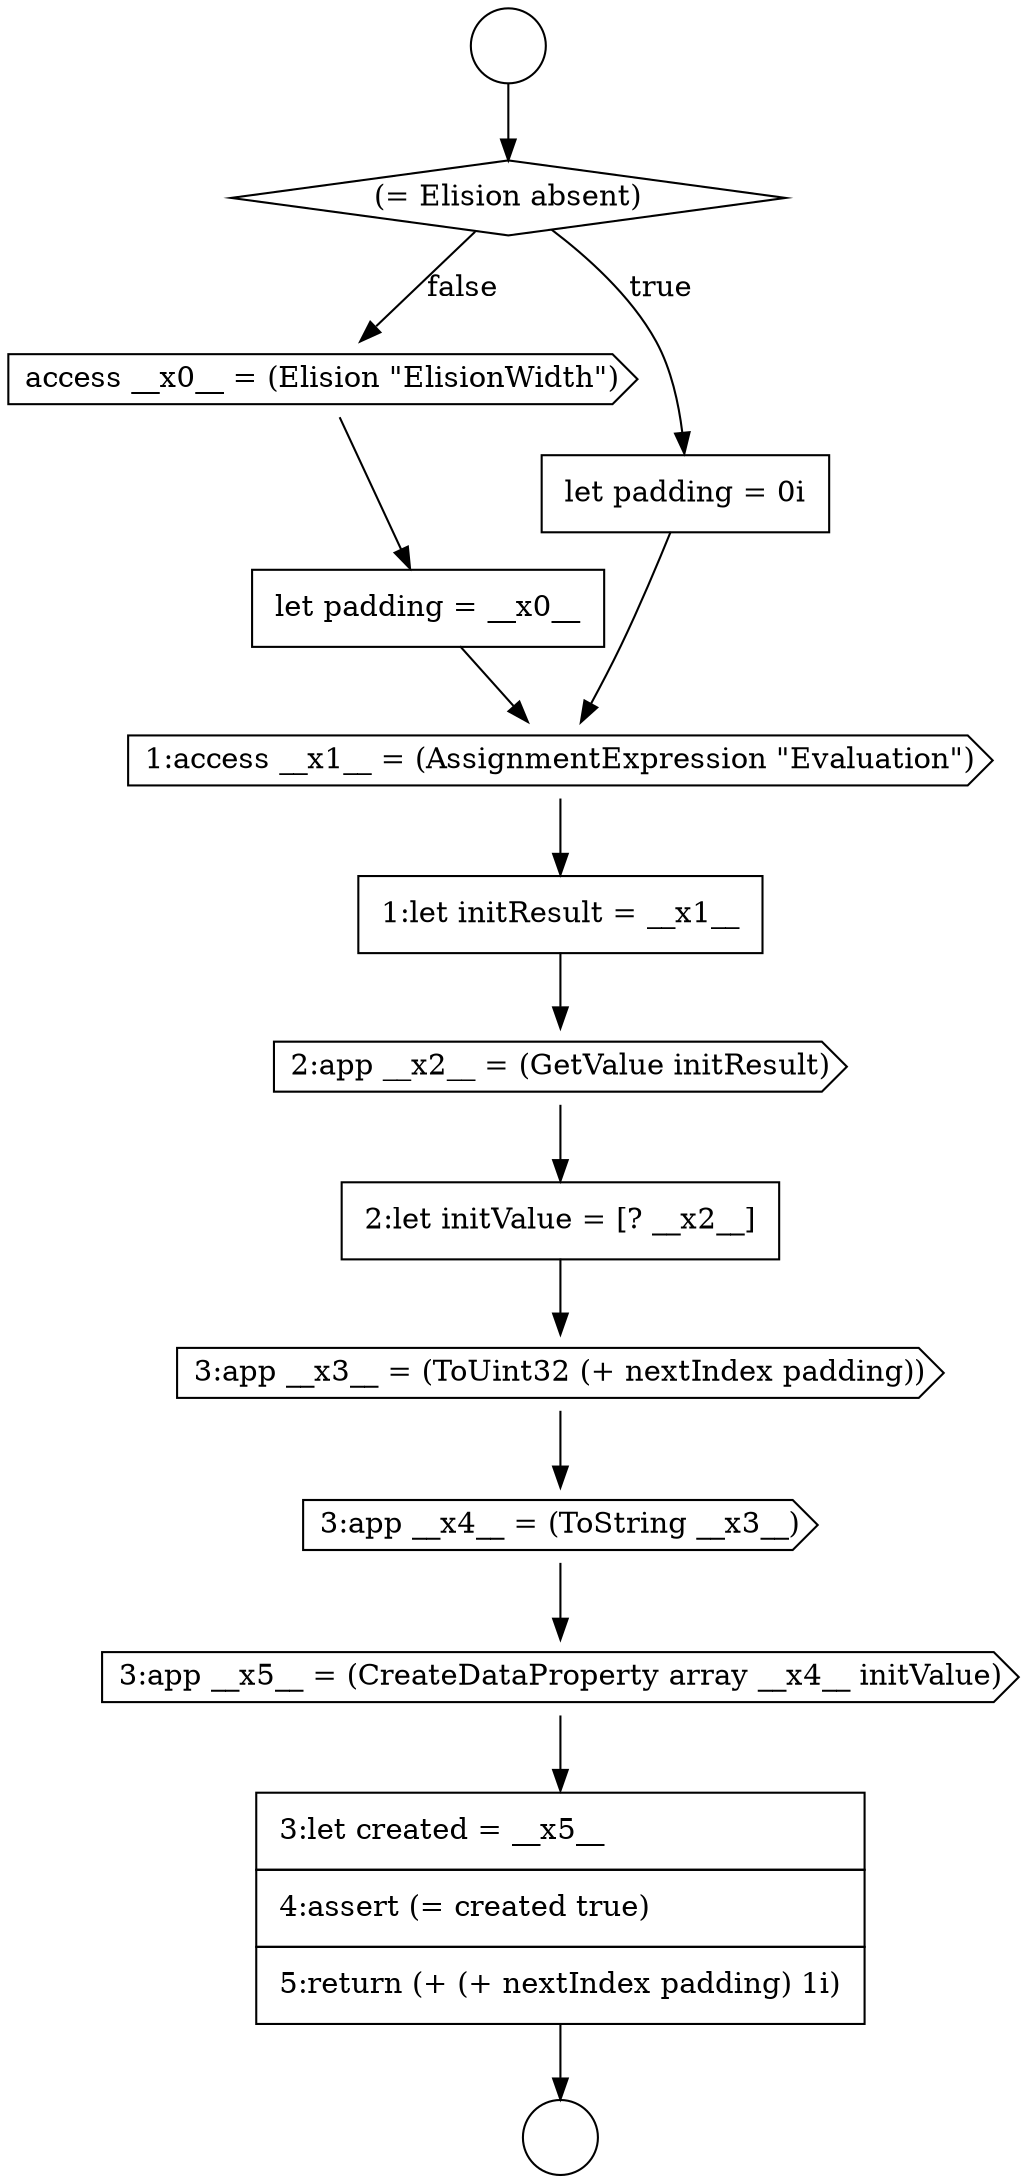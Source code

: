 digraph {
  node3332 [shape=none, margin=0, label=<<font color="black">
    <table border="0" cellborder="1" cellspacing="0" cellpadding="10">
      <tr><td align="left">2:let initValue = [? __x2__]</td></tr>
    </table>
  </font>> color="black" fillcolor="white" style=filled]
  node3335 [shape=cds, label=<<font color="black">3:app __x5__ = (CreateDataProperty array __x4__ initValue)</font>> color="black" fillcolor="white" style=filled]
  node3327 [shape=cds, label=<<font color="black">access __x0__ = (Elision &quot;ElisionWidth&quot;)</font>> color="black" fillcolor="white" style=filled]
  node3326 [shape=none, margin=0, label=<<font color="black">
    <table border="0" cellborder="1" cellspacing="0" cellpadding="10">
      <tr><td align="left">let padding = 0i</td></tr>
    </table>
  </font>> color="black" fillcolor="white" style=filled]
  node3333 [shape=cds, label=<<font color="black">3:app __x3__ = (ToUint32 (+ nextIndex padding))</font>> color="black" fillcolor="white" style=filled]
  node3330 [shape=none, margin=0, label=<<font color="black">
    <table border="0" cellborder="1" cellspacing="0" cellpadding="10">
      <tr><td align="left">1:let initResult = __x1__</td></tr>
    </table>
  </font>> color="black" fillcolor="white" style=filled]
  node3325 [shape=diamond, label=<<font color="black">(= Elision absent)</font>> color="black" fillcolor="white" style=filled]
  node3324 [shape=circle label=" " color="black" fillcolor="white" style=filled]
  node3334 [shape=cds, label=<<font color="black">3:app __x4__ = (ToString __x3__)</font>> color="black" fillcolor="white" style=filled]
  node3329 [shape=cds, label=<<font color="black">1:access __x1__ = (AssignmentExpression &quot;Evaluation&quot;)</font>> color="black" fillcolor="white" style=filled]
  node3336 [shape=none, margin=0, label=<<font color="black">
    <table border="0" cellborder="1" cellspacing="0" cellpadding="10">
      <tr><td align="left">3:let created = __x5__</td></tr>
      <tr><td align="left">4:assert (= created true)</td></tr>
      <tr><td align="left">5:return (+ (+ nextIndex padding) 1i)</td></tr>
    </table>
  </font>> color="black" fillcolor="white" style=filled]
  node3331 [shape=cds, label=<<font color="black">2:app __x2__ = (GetValue initResult)</font>> color="black" fillcolor="white" style=filled]
  node3328 [shape=none, margin=0, label=<<font color="black">
    <table border="0" cellborder="1" cellspacing="0" cellpadding="10">
      <tr><td align="left">let padding = __x0__</td></tr>
    </table>
  </font>> color="black" fillcolor="white" style=filled]
  node3323 [shape=circle label=" " color="black" fillcolor="white" style=filled]
  node3332 -> node3333 [ color="black"]
  node3333 -> node3334 [ color="black"]
  node3328 -> node3329 [ color="black"]
  node3329 -> node3330 [ color="black"]
  node3331 -> node3332 [ color="black"]
  node3323 -> node3325 [ color="black"]
  node3325 -> node3326 [label=<<font color="black">true</font>> color="black"]
  node3325 -> node3327 [label=<<font color="black">false</font>> color="black"]
  node3336 -> node3324 [ color="black"]
  node3327 -> node3328 [ color="black"]
  node3334 -> node3335 [ color="black"]
  node3326 -> node3329 [ color="black"]
  node3330 -> node3331 [ color="black"]
  node3335 -> node3336 [ color="black"]
}
